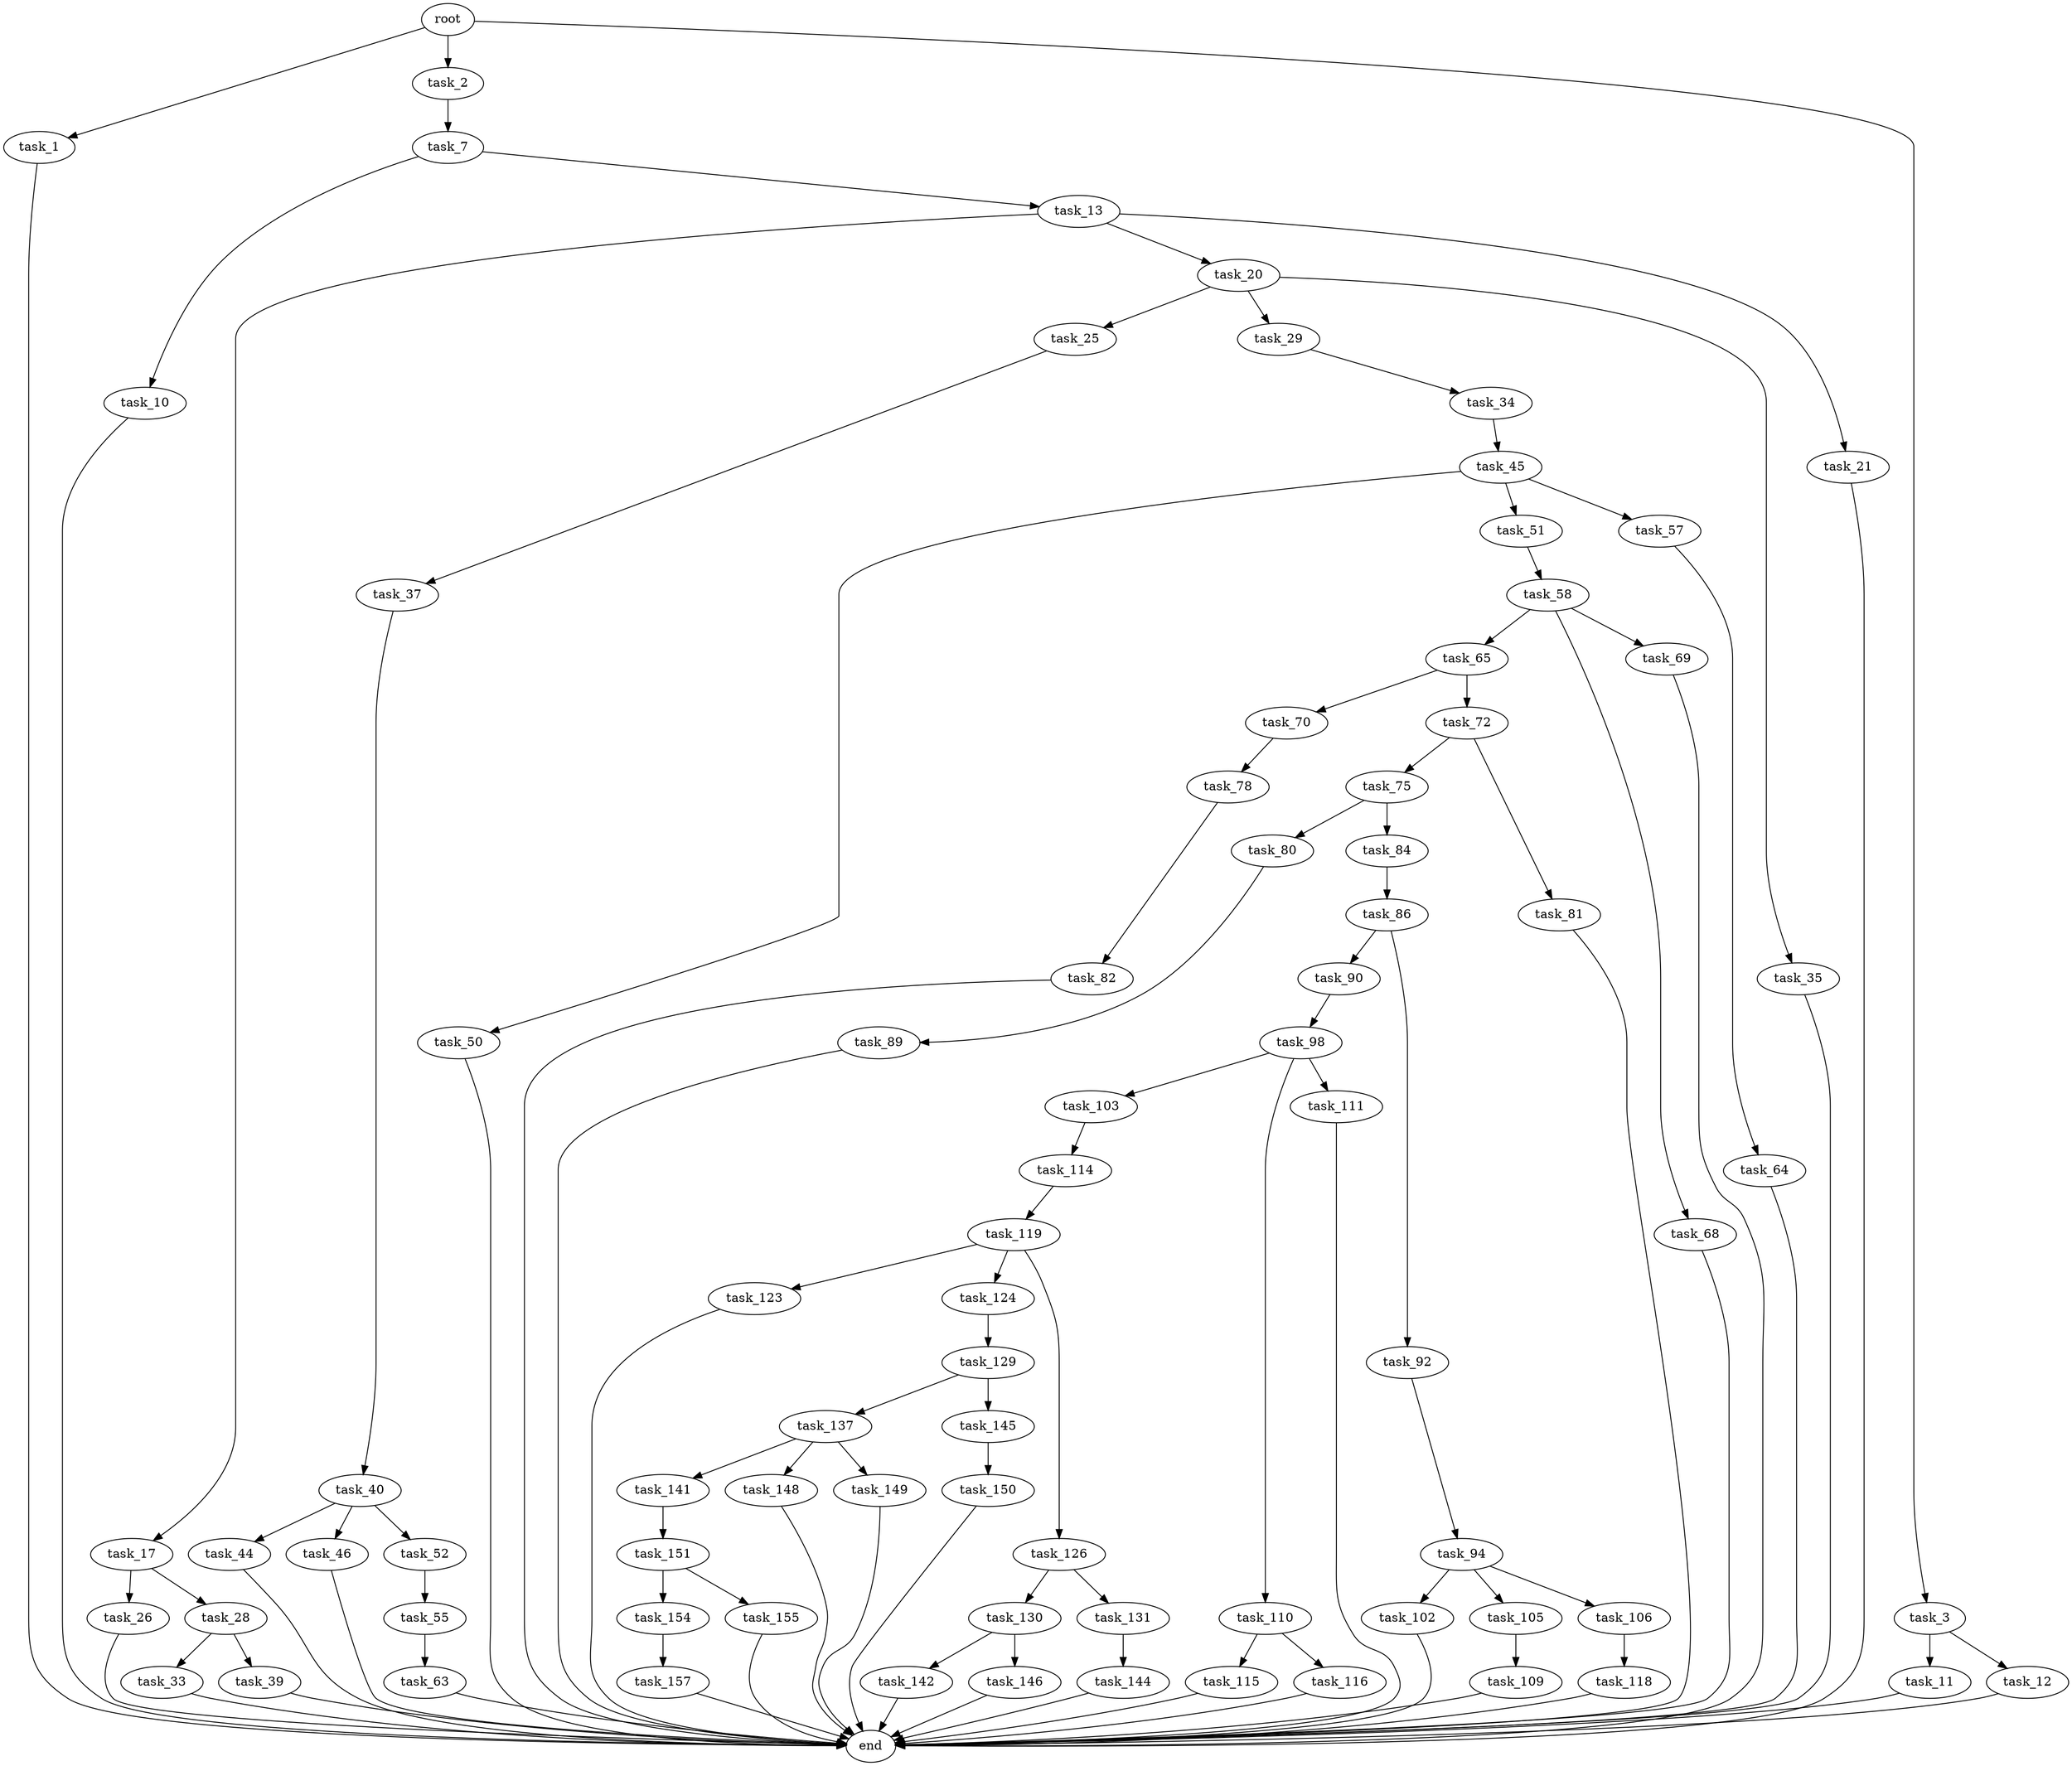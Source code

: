 digraph G {
  root [size="0.000000"];
  task_1 [size="11746072405.000000"];
  task_2 [size="195589659909.000000"];
  task_3 [size="1287915636.000000"];
  task_7 [size="134217728000.000000"];
  task_10 [size="8589934592.000000"];
  task_11 [size="775482981315.000000"];
  task_12 [size="26724462454.000000"];
  task_13 [size="368293445632.000000"];
  task_17 [size="1139687691597.000000"];
  task_20 [size="1422992959340.000000"];
  task_21 [size="38879247992.000000"];
  task_25 [size="259645924900.000000"];
  task_26 [size="3484845262.000000"];
  task_28 [size="14534622982.000000"];
  task_29 [size="23208965096.000000"];
  task_33 [size="293608128178.000000"];
  task_34 [size="11223506640.000000"];
  task_35 [size="9274890218.000000"];
  task_37 [size="10508803070.000000"];
  task_39 [size="88061310549.000000"];
  task_40 [size="4671797169.000000"];
  task_44 [size="1867896484.000000"];
  task_45 [size="161461906494.000000"];
  task_46 [size="368293445632.000000"];
  task_50 [size="8589934592.000000"];
  task_51 [size="28974122804.000000"];
  task_52 [size="1146743407.000000"];
  task_55 [size="9840310619.000000"];
  task_57 [size="16735657901.000000"];
  task_58 [size="9415527765.000000"];
  task_63 [size="872824180534.000000"];
  task_64 [size="21344441843.000000"];
  task_65 [size="41427535959.000000"];
  task_68 [size="231928233984.000000"];
  task_69 [size="9691321465.000000"];
  task_70 [size="108054712237.000000"];
  task_72 [size="368293445632.000000"];
  task_75 [size="368293445632.000000"];
  task_78 [size="560803373.000000"];
  task_80 [size="380859899992.000000"];
  task_81 [size="12423586806.000000"];
  task_82 [size="1205853602.000000"];
  task_84 [size="368293445632.000000"];
  task_86 [size="923780151123.000000"];
  task_89 [size="8589934592.000000"];
  task_90 [size="29417338855.000000"];
  task_92 [size="162156323002.000000"];
  task_94 [size="5835252929.000000"];
  task_98 [size="28991029248.000000"];
  task_102 [size="368293445632.000000"];
  task_103 [size="28991029248.000000"];
  task_105 [size="84573083139.000000"];
  task_106 [size="425636032023.000000"];
  task_109 [size="1123185653.000000"];
  task_110 [size="549755813888.000000"];
  task_111 [size="1073741824000.000000"];
  task_114 [size="1073741824000.000000"];
  task_115 [size="1073741824000.000000"];
  task_116 [size="86163779272.000000"];
  task_118 [size="134217728000.000000"];
  task_119 [size="647423953428.000000"];
  task_123 [size="68719476736.000000"];
  task_124 [size="1073741824000.000000"];
  task_126 [size="8140303212.000000"];
  task_129 [size="68719476736.000000"];
  task_130 [size="65141818773.000000"];
  task_131 [size="52036809086.000000"];
  task_137 [size="395289028891.000000"];
  task_141 [size="25197459078.000000"];
  task_142 [size="378806092754.000000"];
  task_144 [size="782757789696.000000"];
  task_145 [size="1576857983.000000"];
  task_146 [size="549755813888.000000"];
  task_148 [size="549755813888.000000"];
  task_149 [size="174312579087.000000"];
  task_150 [size="1073741824000.000000"];
  task_151 [size="4187073034.000000"];
  task_154 [size="305752152024.000000"];
  task_155 [size="545215762545.000000"];
  task_157 [size="782757789696.000000"];
  end [size="0.000000"];

  root -> task_1 [size="1.000000"];
  root -> task_2 [size="1.000000"];
  root -> task_3 [size="1.000000"];
  task_1 -> end [size="1.000000"];
  task_2 -> task_7 [size="209715200.000000"];
  task_3 -> task_11 [size="33554432.000000"];
  task_3 -> task_12 [size="33554432.000000"];
  task_7 -> task_10 [size="209715200.000000"];
  task_7 -> task_13 [size="209715200.000000"];
  task_10 -> end [size="1.000000"];
  task_11 -> end [size="1.000000"];
  task_12 -> end [size="1.000000"];
  task_13 -> task_17 [size="411041792.000000"];
  task_13 -> task_20 [size="411041792.000000"];
  task_13 -> task_21 [size="411041792.000000"];
  task_17 -> task_26 [size="838860800.000000"];
  task_17 -> task_28 [size="838860800.000000"];
  task_20 -> task_25 [size="838860800.000000"];
  task_20 -> task_29 [size="838860800.000000"];
  task_20 -> task_35 [size="838860800.000000"];
  task_21 -> end [size="1.000000"];
  task_25 -> task_37 [size="209715200.000000"];
  task_26 -> end [size="1.000000"];
  task_28 -> task_33 [size="536870912.000000"];
  task_28 -> task_39 [size="536870912.000000"];
  task_29 -> task_34 [size="838860800.000000"];
  task_33 -> end [size="1.000000"];
  task_34 -> task_45 [size="209715200.000000"];
  task_35 -> end [size="1.000000"];
  task_37 -> task_40 [size="209715200.000000"];
  task_39 -> end [size="1.000000"];
  task_40 -> task_44 [size="301989888.000000"];
  task_40 -> task_46 [size="301989888.000000"];
  task_40 -> task_52 [size="301989888.000000"];
  task_44 -> end [size="1.000000"];
  task_45 -> task_50 [size="679477248.000000"];
  task_45 -> task_51 [size="679477248.000000"];
  task_45 -> task_57 [size="679477248.000000"];
  task_46 -> end [size="1.000000"];
  task_50 -> end [size="1.000000"];
  task_51 -> task_58 [size="75497472.000000"];
  task_52 -> task_55 [size="75497472.000000"];
  task_55 -> task_63 [size="301989888.000000"];
  task_57 -> task_64 [size="536870912.000000"];
  task_58 -> task_65 [size="679477248.000000"];
  task_58 -> task_68 [size="679477248.000000"];
  task_58 -> task_69 [size="679477248.000000"];
  task_63 -> end [size="1.000000"];
  task_64 -> end [size="1.000000"];
  task_65 -> task_70 [size="679477248.000000"];
  task_65 -> task_72 [size="679477248.000000"];
  task_68 -> end [size="1.000000"];
  task_69 -> end [size="1.000000"];
  task_70 -> task_78 [size="301989888.000000"];
  task_72 -> task_75 [size="411041792.000000"];
  task_72 -> task_81 [size="411041792.000000"];
  task_75 -> task_80 [size="411041792.000000"];
  task_75 -> task_84 [size="411041792.000000"];
  task_78 -> task_82 [size="33554432.000000"];
  task_80 -> task_89 [size="301989888.000000"];
  task_81 -> end [size="1.000000"];
  task_82 -> end [size="1.000000"];
  task_84 -> task_86 [size="411041792.000000"];
  task_86 -> task_90 [size="679477248.000000"];
  task_86 -> task_92 [size="679477248.000000"];
  task_89 -> end [size="1.000000"];
  task_90 -> task_98 [size="134217728.000000"];
  task_92 -> task_94 [size="134217728.000000"];
  task_94 -> task_102 [size="134217728.000000"];
  task_94 -> task_105 [size="134217728.000000"];
  task_94 -> task_106 [size="134217728.000000"];
  task_98 -> task_103 [size="75497472.000000"];
  task_98 -> task_110 [size="75497472.000000"];
  task_98 -> task_111 [size="75497472.000000"];
  task_102 -> end [size="1.000000"];
  task_103 -> task_114 [size="75497472.000000"];
  task_105 -> task_109 [size="134217728.000000"];
  task_106 -> task_118 [size="301989888.000000"];
  task_109 -> end [size="1.000000"];
  task_110 -> task_115 [size="536870912.000000"];
  task_110 -> task_116 [size="536870912.000000"];
  task_111 -> end [size="1.000000"];
  task_114 -> task_119 [size="838860800.000000"];
  task_115 -> end [size="1.000000"];
  task_116 -> end [size="1.000000"];
  task_118 -> end [size="1.000000"];
  task_119 -> task_123 [size="536870912.000000"];
  task_119 -> task_124 [size="536870912.000000"];
  task_119 -> task_126 [size="536870912.000000"];
  task_123 -> end [size="1.000000"];
  task_124 -> task_129 [size="838860800.000000"];
  task_126 -> task_130 [size="411041792.000000"];
  task_126 -> task_131 [size="411041792.000000"];
  task_129 -> task_137 [size="134217728.000000"];
  task_129 -> task_145 [size="134217728.000000"];
  task_130 -> task_142 [size="209715200.000000"];
  task_130 -> task_146 [size="209715200.000000"];
  task_131 -> task_144 [size="838860800.000000"];
  task_137 -> task_141 [size="301989888.000000"];
  task_137 -> task_148 [size="301989888.000000"];
  task_137 -> task_149 [size="301989888.000000"];
  task_141 -> task_151 [size="411041792.000000"];
  task_142 -> end [size="1.000000"];
  task_144 -> end [size="1.000000"];
  task_145 -> task_150 [size="75497472.000000"];
  task_146 -> end [size="1.000000"];
  task_148 -> end [size="1.000000"];
  task_149 -> end [size="1.000000"];
  task_150 -> end [size="1.000000"];
  task_151 -> task_154 [size="301989888.000000"];
  task_151 -> task_155 [size="301989888.000000"];
  task_154 -> task_157 [size="411041792.000000"];
  task_155 -> end [size="1.000000"];
  task_157 -> end [size="1.000000"];
}
